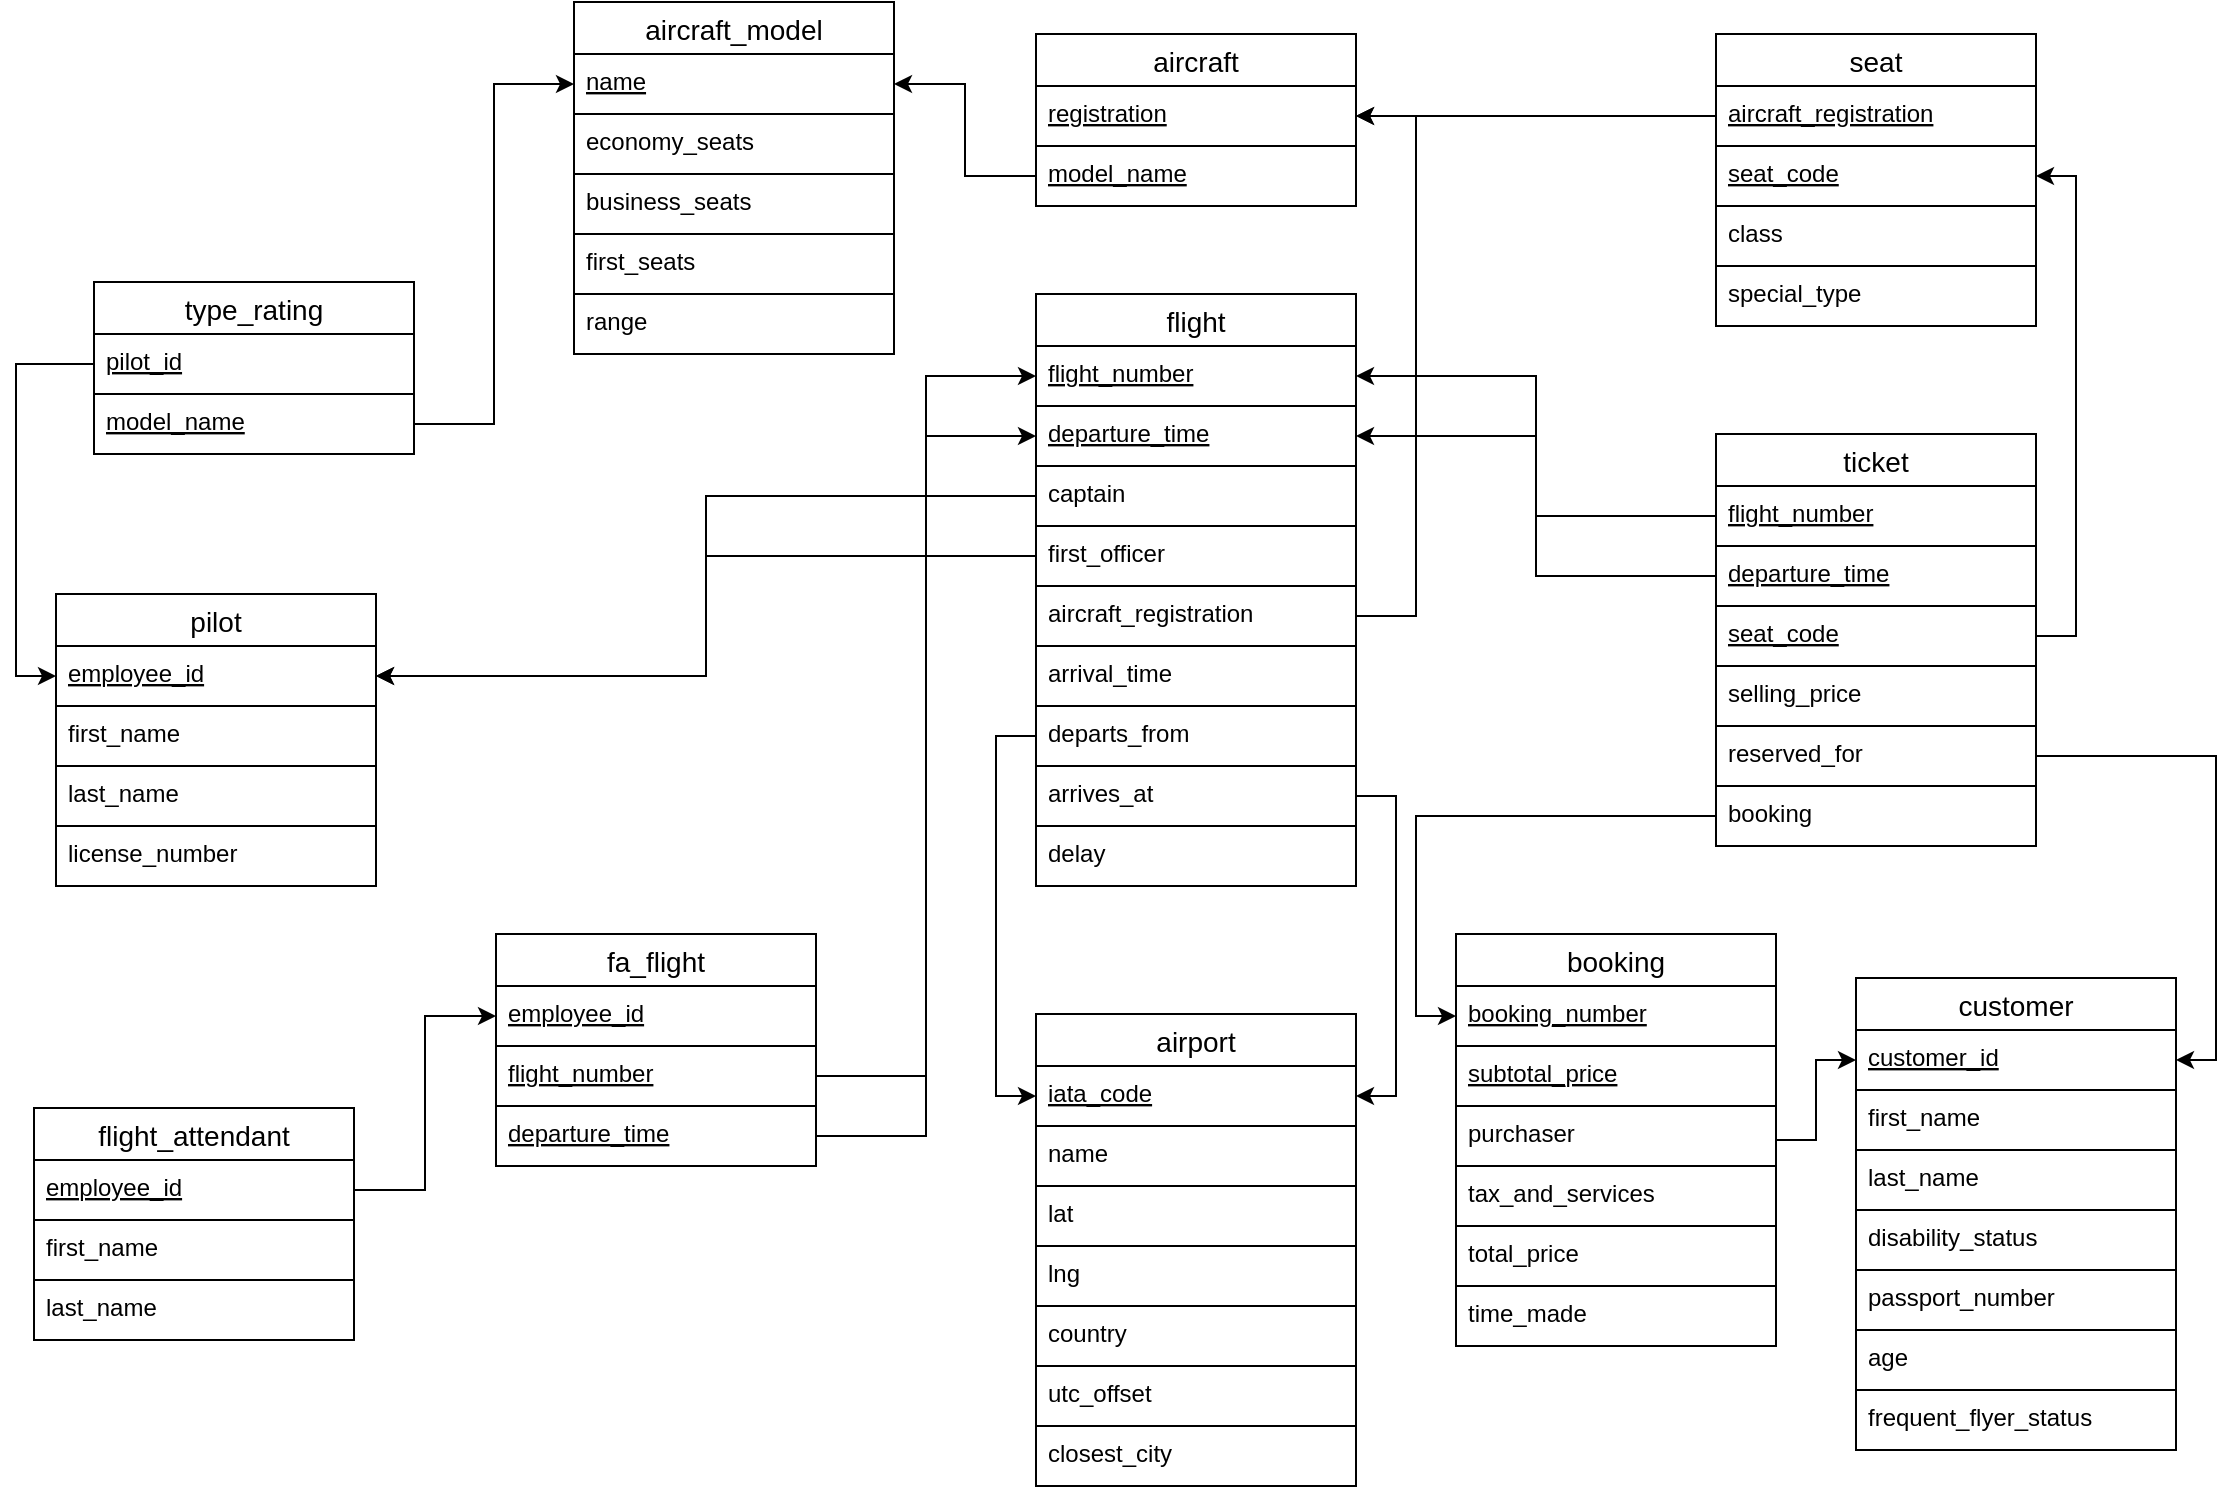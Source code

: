 <mxfile version="13.8.0" type="github">
  <diagram id="R2lEEEUBdFMjLlhIrx00" name="Page-1">
    <mxGraphModel dx="1209" dy="675" grid="1" gridSize="10" guides="1" tooltips="1" connect="1" arrows="1" fold="1" page="1" pageScale="1" pageWidth="1169" pageHeight="827" math="0" shadow="0" extFonts="Permanent Marker^https://fonts.googleapis.com/css?family=Permanent+Marker">
      <root>
        <mxCell id="0" />
        <mxCell id="1" parent="0" />
        <mxCell id="ANdxx_CYp_t5Oq0apcEf-58" style="edgeStyle=orthogonalEdgeStyle;rounded=0;orthogonalLoop=1;jettySize=auto;html=1;entryX=0;entryY=0.5;entryDx=0;entryDy=0;" parent="1" source="ANdxx_CYp_t5Oq0apcEf-32" target="ANdxx_CYp_t5Oq0apcEf-55" edge="1">
          <mxGeometry relative="1" as="geometry" />
        </mxCell>
        <mxCell id="ANdxx_CYp_t5Oq0apcEf-61" value="aircraft_model" style="swimlane;fontStyle=0;childLayout=stackLayout;horizontal=1;startSize=26;horizontalStack=0;resizeParent=1;resizeParentMax=0;resizeLast=0;collapsible=1;marginBottom=0;align=center;fontSize=14;" parent="1" vertex="1">
          <mxGeometry x="299" y="32" width="160" height="176" as="geometry" />
        </mxCell>
        <mxCell id="ANdxx_CYp_t5Oq0apcEf-62" value="name" style="text;fillColor=none;spacingLeft=4;spacingRight=4;overflow=hidden;rotatable=0;points=[[0,0.5],[1,0.5]];portConstraint=eastwest;fontSize=12;fontStyle=4;strokeColor=#000000;" parent="ANdxx_CYp_t5Oq0apcEf-61" vertex="1">
          <mxGeometry y="26" width="160" height="30" as="geometry" />
        </mxCell>
        <mxCell id="ANdxx_CYp_t5Oq0apcEf-63" value="economy_seats" style="text;fillColor=none;spacingLeft=4;spacingRight=4;overflow=hidden;rotatable=0;points=[[0,0.5],[1,0.5]];portConstraint=eastwest;fontSize=12;fontStyle=0;strokeColor=#000000;" parent="ANdxx_CYp_t5Oq0apcEf-61" vertex="1">
          <mxGeometry y="56" width="160" height="30" as="geometry" />
        </mxCell>
        <mxCell id="ANdxx_CYp_t5Oq0apcEf-65" value="business_seats" style="text;fillColor=none;spacingLeft=4;spacingRight=4;overflow=hidden;rotatable=0;points=[[0,0.5],[1,0.5]];portConstraint=eastwest;fontSize=12;strokeColor=#000000;" parent="ANdxx_CYp_t5Oq0apcEf-61" vertex="1">
          <mxGeometry y="86" width="160" height="30" as="geometry" />
        </mxCell>
        <mxCell id="ANdxx_CYp_t5Oq0apcEf-64" value="first_seats" style="text;fillColor=none;spacingLeft=4;spacingRight=4;overflow=hidden;rotatable=0;points=[[0,0.5],[1,0.5]];portConstraint=eastwest;fontSize=12;strokeColor=#000000;" parent="ANdxx_CYp_t5Oq0apcEf-61" vertex="1">
          <mxGeometry y="116" width="160" height="30" as="geometry" />
        </mxCell>
        <mxCell id="ANdxx_CYp_t5Oq0apcEf-66" value="range" style="text;fillColor=none;spacingLeft=4;spacingRight=4;overflow=hidden;rotatable=0;points=[[0,0.5],[1,0.5]];portConstraint=eastwest;fontSize=12;strokeColor=#000000;" parent="ANdxx_CYp_t5Oq0apcEf-61" vertex="1">
          <mxGeometry y="146" width="160" height="30" as="geometry" />
        </mxCell>
        <mxCell id="ANdxx_CYp_t5Oq0apcEf-31" value="flight_attendant" style="swimlane;fontStyle=0;childLayout=stackLayout;horizontal=1;startSize=26;horizontalStack=0;resizeParent=1;resizeParentMax=0;resizeLast=0;collapsible=1;marginBottom=0;align=center;fontSize=14;" parent="1" vertex="1">
          <mxGeometry x="29" y="585" width="160" height="116" as="geometry" />
        </mxCell>
        <mxCell id="ANdxx_CYp_t5Oq0apcEf-32" value="employee_id" style="text;fillColor=none;spacingLeft=4;spacingRight=4;overflow=hidden;rotatable=0;points=[[0,0.5],[1,0.5]];portConstraint=eastwest;fontSize=12;fontStyle=4;strokeColor=#000000;" parent="ANdxx_CYp_t5Oq0apcEf-31" vertex="1">
          <mxGeometry y="26" width="160" height="30" as="geometry" />
        </mxCell>
        <mxCell id="ANdxx_CYp_t5Oq0apcEf-33" value="first_name" style="text;fillColor=none;spacingLeft=4;spacingRight=4;overflow=hidden;rotatable=0;points=[[0,0.5],[1,0.5]];portConstraint=eastwest;fontSize=12;fontStyle=0;strokeColor=#000000;" parent="ANdxx_CYp_t5Oq0apcEf-31" vertex="1">
          <mxGeometry y="56" width="160" height="30" as="geometry" />
        </mxCell>
        <mxCell id="ANdxx_CYp_t5Oq0apcEf-34" value="last_name" style="text;fillColor=none;spacingLeft=4;spacingRight=4;overflow=hidden;rotatable=0;points=[[0,0.5],[1,0.5]];portConstraint=eastwest;fontSize=12;strokeColor=#000000;" parent="ANdxx_CYp_t5Oq0apcEf-31" vertex="1">
          <mxGeometry y="86" width="160" height="30" as="geometry" />
        </mxCell>
        <mxCell id="ANdxx_CYp_t5Oq0apcEf-67" style="edgeStyle=orthogonalEdgeStyle;rounded=0;orthogonalLoop=1;jettySize=auto;html=1;entryX=0;entryY=0.5;entryDx=0;entryDy=0;" parent="1" source="ANdxx_CYp_t5Oq0apcEf-56" target="ANdxx_CYp_t5Oq0apcEf-4" edge="1">
          <mxGeometry relative="1" as="geometry" />
        </mxCell>
        <mxCell id="ANdxx_CYp_t5Oq0apcEf-69" value="type_rating" style="swimlane;fontStyle=0;childLayout=stackLayout;horizontal=1;startSize=26;horizontalStack=0;resizeParent=1;resizeParentMax=0;resizeLast=0;collapsible=1;marginBottom=0;align=center;fontSize=14;" parent="1" vertex="1">
          <mxGeometry x="59" y="172" width="160" height="86" as="geometry" />
        </mxCell>
        <mxCell id="ANdxx_CYp_t5Oq0apcEf-70" value="pilot_id" style="text;fillColor=none;spacingLeft=4;spacingRight=4;overflow=hidden;rotatable=0;points=[[0,0.5],[1,0.5]];portConstraint=eastwest;fontSize=12;fontStyle=4;strokeColor=#000000;" parent="ANdxx_CYp_t5Oq0apcEf-69" vertex="1">
          <mxGeometry y="26" width="160" height="30" as="geometry" />
        </mxCell>
        <mxCell id="ANdxx_CYp_t5Oq0apcEf-71" value="model_name" style="text;fillColor=none;spacingLeft=4;spacingRight=4;overflow=hidden;rotatable=0;points=[[0,0.5],[1,0.5]];portConstraint=eastwest;fontSize=12;fontStyle=4;strokeColor=#000000;" parent="ANdxx_CYp_t5Oq0apcEf-69" vertex="1">
          <mxGeometry y="56" width="160" height="30" as="geometry" />
        </mxCell>
        <mxCell id="ANdxx_CYp_t5Oq0apcEf-73" style="edgeStyle=orthogonalEdgeStyle;rounded=0;orthogonalLoop=1;jettySize=auto;html=1;entryX=0;entryY=0.5;entryDx=0;entryDy=0;" parent="1" source="ANdxx_CYp_t5Oq0apcEf-70" target="ANdxx_CYp_t5Oq0apcEf-37" edge="1">
          <mxGeometry relative="1" as="geometry" />
        </mxCell>
        <mxCell id="ANdxx_CYp_t5Oq0apcEf-75" style="edgeStyle=orthogonalEdgeStyle;rounded=0;orthogonalLoop=1;jettySize=auto;html=1;entryX=0;entryY=0.5;entryDx=0;entryDy=0;" parent="1" source="ANdxx_CYp_t5Oq0apcEf-71" target="ANdxx_CYp_t5Oq0apcEf-62" edge="1">
          <mxGeometry relative="1" as="geometry" />
        </mxCell>
        <mxCell id="ANdxx_CYp_t5Oq0apcEf-36" value="pilot" style="swimlane;fontStyle=0;childLayout=stackLayout;horizontal=1;startSize=26;horizontalStack=0;resizeParent=1;resizeParentMax=0;resizeLast=0;collapsible=1;marginBottom=0;align=center;fontSize=14;" parent="1" vertex="1">
          <mxGeometry x="40" y="328" width="160" height="146" as="geometry" />
        </mxCell>
        <mxCell id="ANdxx_CYp_t5Oq0apcEf-37" value="employee_id" style="text;fillColor=none;spacingLeft=4;spacingRight=4;overflow=hidden;rotatable=0;points=[[0,0.5],[1,0.5]];portConstraint=eastwest;fontSize=12;fontStyle=4;strokeColor=#000000;" parent="ANdxx_CYp_t5Oq0apcEf-36" vertex="1">
          <mxGeometry y="26" width="160" height="30" as="geometry" />
        </mxCell>
        <mxCell id="ANdxx_CYp_t5Oq0apcEf-38" value="first_name" style="text;fillColor=none;spacingLeft=4;spacingRight=4;overflow=hidden;rotatable=0;points=[[0,0.5],[1,0.5]];portConstraint=eastwest;fontSize=12;fontStyle=0;strokeColor=#000000;" parent="ANdxx_CYp_t5Oq0apcEf-36" vertex="1">
          <mxGeometry y="56" width="160" height="30" as="geometry" />
        </mxCell>
        <mxCell id="ANdxx_CYp_t5Oq0apcEf-74" value="last_name" style="text;fillColor=none;spacingLeft=4;spacingRight=4;overflow=hidden;rotatable=0;points=[[0,0.5],[1,0.5]];portConstraint=eastwest;fontSize=12;strokeColor=#000000;" parent="ANdxx_CYp_t5Oq0apcEf-36" vertex="1">
          <mxGeometry y="86" width="160" height="30" as="geometry" />
        </mxCell>
        <mxCell id="ANdxx_CYp_t5Oq0apcEf-39" value="license_number" style="text;fillColor=none;spacingLeft=4;spacingRight=4;overflow=hidden;rotatable=0;points=[[0,0.5],[1,0.5]];portConstraint=eastwest;fontSize=12;strokeColor=#000000;" parent="ANdxx_CYp_t5Oq0apcEf-36" vertex="1">
          <mxGeometry y="116" width="160" height="30" as="geometry" />
        </mxCell>
        <mxCell id="ANdxx_CYp_t5Oq0apcEf-54" value="fa_flight" style="swimlane;fontStyle=0;childLayout=stackLayout;horizontal=1;startSize=26;horizontalStack=0;resizeParent=1;resizeParentMax=0;resizeLast=0;collapsible=1;marginBottom=0;align=center;fontSize=14;" parent="1" vertex="1">
          <mxGeometry x="260" y="498" width="160" height="116" as="geometry" />
        </mxCell>
        <mxCell id="ANdxx_CYp_t5Oq0apcEf-55" value="employee_id" style="text;fillColor=none;spacingLeft=4;spacingRight=4;overflow=hidden;rotatable=0;points=[[0,0.5],[1,0.5]];portConstraint=eastwest;fontSize=12;fontStyle=4;strokeColor=#000000;" parent="ANdxx_CYp_t5Oq0apcEf-54" vertex="1">
          <mxGeometry y="26" width="160" height="30" as="geometry" />
        </mxCell>
        <mxCell id="ANdxx_CYp_t5Oq0apcEf-56" value="flight_number" style="text;fillColor=none;spacingLeft=4;spacingRight=4;overflow=hidden;rotatable=0;points=[[0,0.5],[1,0.5]];portConstraint=eastwest;fontSize=12;fontStyle=4;strokeColor=#000000;" parent="ANdxx_CYp_t5Oq0apcEf-54" vertex="1">
          <mxGeometry y="56" width="160" height="30" as="geometry" />
        </mxCell>
        <mxCell id="ANdxx_CYp_t5Oq0apcEf-57" value="departure_time" style="text;fillColor=none;spacingLeft=4;spacingRight=4;overflow=hidden;rotatable=0;points=[[0,0.5],[1,0.5]];portConstraint=eastwest;fontSize=12;strokeColor=#000000;fontStyle=4" parent="ANdxx_CYp_t5Oq0apcEf-54" vertex="1">
          <mxGeometry y="86" width="160" height="30" as="geometry" />
        </mxCell>
        <mxCell id="ANdxx_CYp_t5Oq0apcEf-78" style="edgeStyle=orthogonalEdgeStyle;rounded=0;orthogonalLoop=1;jettySize=auto;html=1;entryX=0;entryY=0.5;entryDx=0;entryDy=0;" parent="1" source="ANdxx_CYp_t5Oq0apcEf-57" target="ANdxx_CYp_t5Oq0apcEf-5" edge="1">
          <mxGeometry relative="1" as="geometry" />
        </mxCell>
        <mxCell id="ANdxx_CYp_t5Oq0apcEf-83" style="edgeStyle=orthogonalEdgeStyle;rounded=0;orthogonalLoop=1;jettySize=auto;html=1;entryX=1;entryY=0.5;entryDx=0;entryDy=0;" parent="1" source="ANdxx_CYp_t5Oq0apcEf-82" target="ANdxx_CYp_t5Oq0apcEf-62" edge="1">
          <mxGeometry relative="1" as="geometry" />
        </mxCell>
        <mxCell id="ANdxx_CYp_t5Oq0apcEf-88" style="edgeStyle=orthogonalEdgeStyle;rounded=0;orthogonalLoop=1;jettySize=auto;html=1;entryX=1;entryY=0.5;entryDx=0;entryDy=0;" parent="1" source="ANdxx_CYp_t5Oq0apcEf-51" target="ANdxx_CYp_t5Oq0apcEf-37" edge="1">
          <mxGeometry relative="1" as="geometry" />
        </mxCell>
        <mxCell id="ANdxx_CYp_t5Oq0apcEf-89" style="edgeStyle=orthogonalEdgeStyle;rounded=0;orthogonalLoop=1;jettySize=auto;html=1;entryX=1;entryY=0.5;entryDx=0;entryDy=0;" parent="1" source="ANdxx_CYp_t5Oq0apcEf-50" target="ANdxx_CYp_t5Oq0apcEf-37" edge="1">
          <mxGeometry relative="1" as="geometry" />
        </mxCell>
        <mxCell id="ANdxx_CYp_t5Oq0apcEf-80" value="aircraft" style="swimlane;fontStyle=0;childLayout=stackLayout;horizontal=1;startSize=26;horizontalStack=0;resizeParent=1;resizeParentMax=0;resizeLast=0;collapsible=1;marginBottom=0;align=center;fontSize=14;" parent="1" vertex="1">
          <mxGeometry x="530" y="48" width="160" height="86" as="geometry" />
        </mxCell>
        <mxCell id="ANdxx_CYp_t5Oq0apcEf-81" value="registration" style="text;fillColor=none;spacingLeft=4;spacingRight=4;overflow=hidden;rotatable=0;points=[[0,0.5],[1,0.5]];portConstraint=eastwest;fontSize=12;fontStyle=4;strokeColor=#000000;" parent="ANdxx_CYp_t5Oq0apcEf-80" vertex="1">
          <mxGeometry y="26" width="160" height="30" as="geometry" />
        </mxCell>
        <mxCell id="ANdxx_CYp_t5Oq0apcEf-82" value="model_name" style="text;fillColor=none;spacingLeft=4;spacingRight=4;overflow=hidden;rotatable=0;points=[[0,0.5],[1,0.5]];portConstraint=eastwest;fontSize=12;fontStyle=4;strokeColor=#000000;" parent="ANdxx_CYp_t5Oq0apcEf-80" vertex="1">
          <mxGeometry y="56" width="160" height="30" as="geometry" />
        </mxCell>
        <mxCell id="ANdxx_CYp_t5Oq0apcEf-3" value="flight" style="swimlane;fontStyle=0;childLayout=stackLayout;horizontal=1;startSize=26;horizontalStack=0;resizeParent=1;resizeParentMax=0;resizeLast=0;collapsible=1;marginBottom=0;align=center;fontSize=14;" parent="1" vertex="1">
          <mxGeometry x="530" y="178" width="160" height="296" as="geometry" />
        </mxCell>
        <mxCell id="ANdxx_CYp_t5Oq0apcEf-4" value="flight_number" style="text;fillColor=none;spacingLeft=4;spacingRight=4;overflow=hidden;rotatable=0;points=[[0,0.5],[1,0.5]];portConstraint=eastwest;fontSize=12;fontStyle=4;strokeColor=#000000;" parent="ANdxx_CYp_t5Oq0apcEf-3" vertex="1">
          <mxGeometry y="26" width="160" height="30" as="geometry" />
        </mxCell>
        <mxCell id="ANdxx_CYp_t5Oq0apcEf-5" value="departure_time" style="text;fillColor=none;spacingLeft=4;spacingRight=4;overflow=hidden;rotatable=0;points=[[0,0.5],[1,0.5]];portConstraint=eastwest;fontSize=12;fontStyle=4;strokeColor=#000000;" parent="ANdxx_CYp_t5Oq0apcEf-3" vertex="1">
          <mxGeometry y="56" width="160" height="30" as="geometry" />
        </mxCell>
        <mxCell id="ANdxx_CYp_t5Oq0apcEf-51" value="captain" style="text;fillColor=none;spacingLeft=4;spacingRight=4;overflow=hidden;rotatable=0;points=[[0,0.5],[1,0.5]];portConstraint=eastwest;fontSize=12;strokeColor=#000000;" parent="ANdxx_CYp_t5Oq0apcEf-3" vertex="1">
          <mxGeometry y="86" width="160" height="30" as="geometry" />
        </mxCell>
        <mxCell id="ANdxx_CYp_t5Oq0apcEf-50" value="first_officer" style="text;fillColor=none;spacingLeft=4;spacingRight=4;overflow=hidden;rotatable=0;points=[[0,0.5],[1,0.5]];portConstraint=eastwest;fontSize=12;strokeColor=#000000;" parent="ANdxx_CYp_t5Oq0apcEf-3" vertex="1">
          <mxGeometry y="116" width="160" height="30" as="geometry" />
        </mxCell>
        <mxCell id="ANdxx_CYp_t5Oq0apcEf-9" value="aircraft_registration" style="text;fillColor=none;spacingLeft=4;spacingRight=4;overflow=hidden;rotatable=0;points=[[0,0.5],[1,0.5]];portConstraint=eastwest;fontSize=12;strokeColor=#000000;" parent="ANdxx_CYp_t5Oq0apcEf-3" vertex="1">
          <mxGeometry y="146" width="160" height="30" as="geometry" />
        </mxCell>
        <mxCell id="ANdxx_CYp_t5Oq0apcEf-7" value="arrival_time" style="text;fillColor=none;spacingLeft=4;spacingRight=4;overflow=hidden;rotatable=0;points=[[0,0.5],[1,0.5]];portConstraint=eastwest;fontSize=12;strokeColor=#000000;" parent="ANdxx_CYp_t5Oq0apcEf-3" vertex="1">
          <mxGeometry y="176" width="160" height="30" as="geometry" />
        </mxCell>
        <mxCell id="ANdxx_CYp_t5Oq0apcEf-8" value="departs_from" style="text;fillColor=none;spacingLeft=4;spacingRight=4;overflow=hidden;rotatable=0;points=[[0,0.5],[1,0.5]];portConstraint=eastwest;fontSize=12;strokeColor=#000000;" parent="ANdxx_CYp_t5Oq0apcEf-3" vertex="1">
          <mxGeometry y="206" width="160" height="30" as="geometry" />
        </mxCell>
        <mxCell id="ANdxx_CYp_t5Oq0apcEf-90" value="arrives_at" style="text;fillColor=none;spacingLeft=4;spacingRight=4;overflow=hidden;rotatable=0;points=[[0,0.5],[1,0.5]];portConstraint=eastwest;fontSize=12;strokeColor=#000000;" parent="ANdxx_CYp_t5Oq0apcEf-3" vertex="1">
          <mxGeometry y="236" width="160" height="30" as="geometry" />
        </mxCell>
        <mxCell id="ANdxx_CYp_t5Oq0apcEf-6" value="delay" style="text;fillColor=none;spacingLeft=4;spacingRight=4;overflow=hidden;rotatable=0;points=[[0,0.5],[1,0.5]];portConstraint=eastwest;fontSize=12;strokeColor=#000000;" parent="ANdxx_CYp_t5Oq0apcEf-3" vertex="1">
          <mxGeometry y="266" width="160" height="30" as="geometry" />
        </mxCell>
        <mxCell id="ANdxx_CYp_t5Oq0apcEf-96" style="edgeStyle=orthogonalEdgeStyle;rounded=0;orthogonalLoop=1;jettySize=auto;html=1;entryX=1;entryY=0.5;entryDx=0;entryDy=0;" parent="1" source="ANdxx_CYp_t5Oq0apcEf-9" target="ANdxx_CYp_t5Oq0apcEf-81" edge="1">
          <mxGeometry relative="1" as="geometry">
            <Array as="points">
              <mxPoint x="720" y="339" />
              <mxPoint x="720" y="89" />
            </Array>
          </mxGeometry>
        </mxCell>
        <mxCell id="ANdxx_CYp_t5Oq0apcEf-92" value="airport" style="swimlane;fontStyle=0;childLayout=stackLayout;horizontal=1;startSize=26;horizontalStack=0;resizeParent=1;resizeParentMax=0;resizeLast=0;collapsible=1;marginBottom=0;align=center;fontSize=14;" parent="1" vertex="1">
          <mxGeometry x="530" y="538" width="160" height="236" as="geometry" />
        </mxCell>
        <mxCell id="ANdxx_CYp_t5Oq0apcEf-93" value="iata_code" style="text;fillColor=none;spacingLeft=4;spacingRight=4;overflow=hidden;rotatable=0;points=[[0,0.5],[1,0.5]];portConstraint=eastwest;fontSize=12;fontStyle=4;strokeColor=#000000;" parent="ANdxx_CYp_t5Oq0apcEf-92" vertex="1">
          <mxGeometry y="26" width="160" height="30" as="geometry" />
        </mxCell>
        <mxCell id="ANdxx_CYp_t5Oq0apcEf-98" value="name" style="text;fillColor=none;spacingLeft=4;spacingRight=4;overflow=hidden;rotatable=0;points=[[0,0.5],[1,0.5]];portConstraint=eastwest;fontSize=12;strokeColor=#000000;fontStyle=0" parent="ANdxx_CYp_t5Oq0apcEf-92" vertex="1">
          <mxGeometry y="56" width="160" height="30" as="geometry" />
        </mxCell>
        <mxCell id="ANdxx_CYp_t5Oq0apcEf-99" value="lat" style="text;fillColor=none;spacingLeft=4;spacingRight=4;overflow=hidden;rotatable=0;points=[[0,0.5],[1,0.5]];portConstraint=eastwest;fontSize=12;strokeColor=#000000;fontStyle=0" parent="ANdxx_CYp_t5Oq0apcEf-92" vertex="1">
          <mxGeometry y="86" width="160" height="30" as="geometry" />
        </mxCell>
        <mxCell id="ANdxx_CYp_t5Oq0apcEf-100" value="lng" style="text;fillColor=none;spacingLeft=4;spacingRight=4;overflow=hidden;rotatable=0;points=[[0,0.5],[1,0.5]];portConstraint=eastwest;fontSize=12;strokeColor=#000000;fontStyle=0" parent="ANdxx_CYp_t5Oq0apcEf-92" vertex="1">
          <mxGeometry y="116" width="160" height="30" as="geometry" />
        </mxCell>
        <mxCell id="ANdxx_CYp_t5Oq0apcEf-101" value="country" style="text;fillColor=none;spacingLeft=4;spacingRight=4;overflow=hidden;rotatable=0;points=[[0,0.5],[1,0.5]];portConstraint=eastwest;fontSize=12;strokeColor=#000000;fontStyle=0" parent="ANdxx_CYp_t5Oq0apcEf-92" vertex="1">
          <mxGeometry y="146" width="160" height="30" as="geometry" />
        </mxCell>
        <mxCell id="ANdxx_CYp_t5Oq0apcEf-94" value="utc_offset" style="text;fillColor=none;spacingLeft=4;spacingRight=4;overflow=hidden;rotatable=0;points=[[0,0.5],[1,0.5]];portConstraint=eastwest;fontSize=12;fontStyle=0;strokeColor=#000000;" parent="ANdxx_CYp_t5Oq0apcEf-92" vertex="1">
          <mxGeometry y="176" width="160" height="30" as="geometry" />
        </mxCell>
        <mxCell id="ANdxx_CYp_t5Oq0apcEf-95" value="closest_city" style="text;fillColor=none;spacingLeft=4;spacingRight=4;overflow=hidden;rotatable=0;points=[[0,0.5],[1,0.5]];portConstraint=eastwest;fontSize=12;strokeColor=#000000;fontStyle=0" parent="ANdxx_CYp_t5Oq0apcEf-92" vertex="1">
          <mxGeometry y="206" width="160" height="30" as="geometry" />
        </mxCell>
        <mxCell id="ANdxx_CYp_t5Oq0apcEf-103" style="edgeStyle=orthogonalEdgeStyle;rounded=0;orthogonalLoop=1;jettySize=auto;html=1;entryX=0;entryY=0.5;entryDx=0;entryDy=0;" parent="1" source="ANdxx_CYp_t5Oq0apcEf-8" target="ANdxx_CYp_t5Oq0apcEf-93" edge="1">
          <mxGeometry relative="1" as="geometry" />
        </mxCell>
        <mxCell id="ANdxx_CYp_t5Oq0apcEf-105" value="seat" style="swimlane;fontStyle=0;childLayout=stackLayout;horizontal=1;startSize=26;horizontalStack=0;resizeParent=1;resizeParentMax=0;resizeLast=0;collapsible=1;marginBottom=0;align=center;fontSize=14;" parent="1" vertex="1">
          <mxGeometry x="870" y="48" width="160" height="146" as="geometry" />
        </mxCell>
        <mxCell id="ANdxx_CYp_t5Oq0apcEf-106" value="aircraft_registration" style="text;fillColor=none;spacingLeft=4;spacingRight=4;overflow=hidden;rotatable=0;points=[[0,0.5],[1,0.5]];portConstraint=eastwest;fontSize=12;fontStyle=4;strokeColor=#000000;" parent="ANdxx_CYp_t5Oq0apcEf-105" vertex="1">
          <mxGeometry y="26" width="160" height="30" as="geometry" />
        </mxCell>
        <mxCell id="ANdxx_CYp_t5Oq0apcEf-107" value="seat_code" style="text;fillColor=none;spacingLeft=4;spacingRight=4;overflow=hidden;rotatable=0;points=[[0,0.5],[1,0.5]];portConstraint=eastwest;fontSize=12;fontStyle=4;strokeColor=#000000;" parent="ANdxx_CYp_t5Oq0apcEf-105" vertex="1">
          <mxGeometry y="56" width="160" height="30" as="geometry" />
        </mxCell>
        <mxCell id="ANdxx_CYp_t5Oq0apcEf-110" value="class" style="text;fillColor=none;spacingLeft=4;spacingRight=4;overflow=hidden;rotatable=0;points=[[0,0.5],[1,0.5]];portConstraint=eastwest;fontSize=12;strokeColor=#000000;fontStyle=0" parent="ANdxx_CYp_t5Oq0apcEf-105" vertex="1">
          <mxGeometry y="86" width="160" height="30" as="geometry" />
        </mxCell>
        <mxCell id="ANdxx_CYp_t5Oq0apcEf-109" value="special_type" style="text;fillColor=none;spacingLeft=4;spacingRight=4;overflow=hidden;rotatable=0;points=[[0,0.5],[1,0.5]];portConstraint=eastwest;fontSize=12;strokeColor=#000000;fontStyle=0" parent="ANdxx_CYp_t5Oq0apcEf-105" vertex="1">
          <mxGeometry y="116" width="160" height="30" as="geometry" />
        </mxCell>
        <mxCell id="ANdxx_CYp_t5Oq0apcEf-111" style="edgeStyle=orthogonalEdgeStyle;rounded=0;orthogonalLoop=1;jettySize=auto;html=1;" parent="1" source="ANdxx_CYp_t5Oq0apcEf-106" target="ANdxx_CYp_t5Oq0apcEf-81" edge="1">
          <mxGeometry relative="1" as="geometry" />
        </mxCell>
        <mxCell id="ANdxx_CYp_t5Oq0apcEf-118" style="edgeStyle=orthogonalEdgeStyle;rounded=0;orthogonalLoop=1;jettySize=auto;html=1;entryX=1;entryY=0.5;entryDx=0;entryDy=0;" parent="1" source="ANdxx_CYp_t5Oq0apcEf-114" target="ANdxx_CYp_t5Oq0apcEf-4" edge="1">
          <mxGeometry relative="1" as="geometry" />
        </mxCell>
        <mxCell id="ANdxx_CYp_t5Oq0apcEf-119" style="edgeStyle=orthogonalEdgeStyle;rounded=0;orthogonalLoop=1;jettySize=auto;html=1;entryX=1;entryY=0.5;entryDx=0;entryDy=0;" parent="1" source="ANdxx_CYp_t5Oq0apcEf-115" target="ANdxx_CYp_t5Oq0apcEf-5" edge="1">
          <mxGeometry relative="1" as="geometry" />
        </mxCell>
        <mxCell id="ANdxx_CYp_t5Oq0apcEf-113" value="ticket" style="swimlane;fontStyle=0;childLayout=stackLayout;horizontal=1;startSize=26;horizontalStack=0;resizeParent=1;resizeParentMax=0;resizeLast=0;collapsible=1;marginBottom=0;align=center;fontSize=14;" parent="1" vertex="1">
          <mxGeometry x="870" y="248" width="160" height="206" as="geometry" />
        </mxCell>
        <mxCell id="ANdxx_CYp_t5Oq0apcEf-114" value="flight_number" style="text;fillColor=none;spacingLeft=4;spacingRight=4;overflow=hidden;rotatable=0;points=[[0,0.5],[1,0.5]];portConstraint=eastwest;fontSize=12;fontStyle=4;strokeColor=#000000;" parent="ANdxx_CYp_t5Oq0apcEf-113" vertex="1">
          <mxGeometry y="26" width="160" height="30" as="geometry" />
        </mxCell>
        <mxCell id="ANdxx_CYp_t5Oq0apcEf-115" value="departure_time" style="text;fillColor=none;spacingLeft=4;spacingRight=4;overflow=hidden;rotatable=0;points=[[0,0.5],[1,0.5]];portConstraint=eastwest;fontSize=12;fontStyle=4;strokeColor=#000000;" parent="ANdxx_CYp_t5Oq0apcEf-113" vertex="1">
          <mxGeometry y="56" width="160" height="30" as="geometry" />
        </mxCell>
        <mxCell id="ANdxx_CYp_t5Oq0apcEf-116" value="seat_code" style="text;fillColor=none;spacingLeft=4;spacingRight=4;overflow=hidden;rotatable=0;points=[[0,0.5],[1,0.5]];portConstraint=eastwest;fontSize=12;strokeColor=#000000;fontStyle=4" parent="ANdxx_CYp_t5Oq0apcEf-113" vertex="1">
          <mxGeometry y="86" width="160" height="30" as="geometry" />
        </mxCell>
        <mxCell id="ANdxx_CYp_t5Oq0apcEf-117" value="selling_price" style="text;fillColor=none;spacingLeft=4;spacingRight=4;overflow=hidden;rotatable=0;points=[[0,0.5],[1,0.5]];portConstraint=eastwest;fontSize=12;strokeColor=#000000;fontStyle=0" parent="ANdxx_CYp_t5Oq0apcEf-113" vertex="1">
          <mxGeometry y="116" width="160" height="30" as="geometry" />
        </mxCell>
        <mxCell id="i4T6Qt0vwudnRXdPJypY-2" value="reserved_for" style="text;fillColor=none;spacingLeft=4;spacingRight=4;overflow=hidden;rotatable=0;points=[[0,0.5],[1,0.5]];portConstraint=eastwest;fontSize=12;strokeColor=#000000;fontStyle=0" parent="ANdxx_CYp_t5Oq0apcEf-113" vertex="1">
          <mxGeometry y="146" width="160" height="30" as="geometry" />
        </mxCell>
        <mxCell id="ANdxx_CYp_t5Oq0apcEf-130" value="booking" style="text;fillColor=none;spacingLeft=4;spacingRight=4;overflow=hidden;rotatable=0;points=[[0,0.5],[1,0.5]];portConstraint=eastwest;fontSize=12;strokeColor=#000000;fontStyle=0" parent="ANdxx_CYp_t5Oq0apcEf-113" vertex="1">
          <mxGeometry y="176" width="160" height="30" as="geometry" />
        </mxCell>
        <mxCell id="ANdxx_CYp_t5Oq0apcEf-123" style="edgeStyle=orthogonalEdgeStyle;rounded=0;orthogonalLoop=1;jettySize=auto;html=1;entryX=1;entryY=0.5;entryDx=0;entryDy=0;" parent="1" source="ANdxx_CYp_t5Oq0apcEf-116" target="ANdxx_CYp_t5Oq0apcEf-107" edge="1">
          <mxGeometry relative="1" as="geometry">
            <Array as="points">
              <mxPoint x="1050" y="349" />
              <mxPoint x="1050" y="119" />
            </Array>
          </mxGeometry>
        </mxCell>
        <mxCell id="ANdxx_CYp_t5Oq0apcEf-131" style="edgeStyle=orthogonalEdgeStyle;rounded=0;orthogonalLoop=1;jettySize=auto;html=1;entryX=0;entryY=0.5;entryDx=0;entryDy=0;" parent="1" source="ANdxx_CYp_t5Oq0apcEf-130" target="ANdxx_CYp_t5Oq0apcEf-126" edge="1">
          <mxGeometry relative="1" as="geometry" />
        </mxCell>
        <mxCell id="ANdxx_CYp_t5Oq0apcEf-144" style="edgeStyle=orthogonalEdgeStyle;rounded=0;orthogonalLoop=1;jettySize=auto;html=1;entryX=0;entryY=0.5;entryDx=0;entryDy=0;" parent="1" source="ANdxx_CYp_t5Oq0apcEf-125" target="ANdxx_CYp_t5Oq0apcEf-138" edge="1">
          <mxGeometry relative="1" as="geometry" />
        </mxCell>
        <mxCell id="ANdxx_CYp_t5Oq0apcEf-137" value="customer" style="swimlane;fontStyle=0;childLayout=stackLayout;horizontal=1;startSize=26;horizontalStack=0;resizeParent=1;resizeParentMax=0;resizeLast=0;collapsible=1;marginBottom=0;align=center;fontSize=14;" parent="1" vertex="1">
          <mxGeometry x="940" y="520" width="160" height="236" as="geometry" />
        </mxCell>
        <mxCell id="ANdxx_CYp_t5Oq0apcEf-138" value="customer_id" style="text;fillColor=none;spacingLeft=4;spacingRight=4;overflow=hidden;rotatable=0;points=[[0,0.5],[1,0.5]];portConstraint=eastwest;fontSize=12;fontStyle=4;strokeColor=#000000;" parent="ANdxx_CYp_t5Oq0apcEf-137" vertex="1">
          <mxGeometry y="26" width="160" height="30" as="geometry" />
        </mxCell>
        <mxCell id="ANdxx_CYp_t5Oq0apcEf-139" value="first_name" style="text;fillColor=none;spacingLeft=4;spacingRight=4;overflow=hidden;rotatable=0;points=[[0,0.5],[1,0.5]];portConstraint=eastwest;fontSize=12;fontStyle=0;strokeColor=#000000;" parent="ANdxx_CYp_t5Oq0apcEf-137" vertex="1">
          <mxGeometry y="56" width="160" height="30" as="geometry" />
        </mxCell>
        <mxCell id="ANdxx_CYp_t5Oq0apcEf-140" value="last_name" style="text;fillColor=none;spacingLeft=4;spacingRight=4;overflow=hidden;rotatable=0;points=[[0,0.5],[1,0.5]];portConstraint=eastwest;fontSize=12;strokeColor=#000000;fontStyle=0" parent="ANdxx_CYp_t5Oq0apcEf-137" vertex="1">
          <mxGeometry y="86" width="160" height="30" as="geometry" />
        </mxCell>
        <mxCell id="ANdxx_CYp_t5Oq0apcEf-147" value="disability_status" style="text;fillColor=none;spacingLeft=4;spacingRight=4;overflow=hidden;rotatable=0;points=[[0,0.5],[1,0.5]];portConstraint=eastwest;fontSize=12;strokeColor=#000000;fontStyle=0" parent="ANdxx_CYp_t5Oq0apcEf-137" vertex="1">
          <mxGeometry y="116" width="160" height="30" as="geometry" />
        </mxCell>
        <mxCell id="ANdxx_CYp_t5Oq0apcEf-145" value="passport_number" style="text;fillColor=none;spacingLeft=4;spacingRight=4;overflow=hidden;rotatable=0;points=[[0,0.5],[1,0.5]];portConstraint=eastwest;fontSize=12;strokeColor=#000000;fontStyle=0" parent="ANdxx_CYp_t5Oq0apcEf-137" vertex="1">
          <mxGeometry y="146" width="160" height="30" as="geometry" />
        </mxCell>
        <mxCell id="ANdxx_CYp_t5Oq0apcEf-148" value="age" style="text;fillColor=none;spacingLeft=4;spacingRight=4;overflow=hidden;rotatable=0;points=[[0,0.5],[1,0.5]];portConstraint=eastwest;fontSize=12;strokeColor=#000000;fontStyle=0" parent="ANdxx_CYp_t5Oq0apcEf-137" vertex="1">
          <mxGeometry y="176" width="160" height="30" as="geometry" />
        </mxCell>
        <mxCell id="ANdxx_CYp_t5Oq0apcEf-141" value="frequent_flyer_status" style="text;fillColor=none;spacingLeft=4;spacingRight=4;overflow=hidden;rotatable=0;points=[[0,0.5],[1,0.5]];portConstraint=eastwest;fontSize=12;strokeColor=#000000;fontStyle=0" parent="ANdxx_CYp_t5Oq0apcEf-137" vertex="1">
          <mxGeometry y="206" width="160" height="30" as="geometry" />
        </mxCell>
        <mxCell id="i4T6Qt0vwudnRXdPJypY-1" style="edgeStyle=orthogonalEdgeStyle;rounded=0;orthogonalLoop=1;jettySize=auto;html=1;entryX=1;entryY=0.5;entryDx=0;entryDy=0;" parent="1" source="ANdxx_CYp_t5Oq0apcEf-90" target="ANdxx_CYp_t5Oq0apcEf-93" edge="1">
          <mxGeometry relative="1" as="geometry">
            <Array as="points">
              <mxPoint x="710" y="429" />
              <mxPoint x="710" y="579" />
            </Array>
          </mxGeometry>
        </mxCell>
        <mxCell id="ANdxx_CYp_t5Oq0apcEf-125" value="booking" style="swimlane;fontStyle=0;childLayout=stackLayout;horizontal=1;startSize=26;horizontalStack=0;resizeParent=1;resizeParentMax=0;resizeLast=0;collapsible=1;marginBottom=0;align=center;fontSize=14;" parent="1" vertex="1">
          <mxGeometry x="740" y="498" width="160" height="206" as="geometry" />
        </mxCell>
        <mxCell id="ANdxx_CYp_t5Oq0apcEf-126" value="booking_number" style="text;fillColor=none;spacingLeft=4;spacingRight=4;overflow=hidden;rotatable=0;points=[[0,0.5],[1,0.5]];portConstraint=eastwest;fontSize=12;fontStyle=4;strokeColor=#000000;" parent="ANdxx_CYp_t5Oq0apcEf-125" vertex="1">
          <mxGeometry y="26" width="160" height="30" as="geometry" />
        </mxCell>
        <mxCell id="ANdxx_CYp_t5Oq0apcEf-127" value="subtotal_price" style="text;fillColor=none;spacingLeft=4;spacingRight=4;overflow=hidden;rotatable=0;points=[[0,0.5],[1,0.5]];portConstraint=eastwest;fontSize=12;fontStyle=4;strokeColor=#000000;" parent="ANdxx_CYp_t5Oq0apcEf-125" vertex="1">
          <mxGeometry y="56" width="160" height="30" as="geometry" />
        </mxCell>
        <mxCell id="ANdxx_CYp_t5Oq0apcEf-142" value="purchaser" style="text;fillColor=none;spacingLeft=4;spacingRight=4;overflow=hidden;rotatable=0;points=[[0,0.5],[1,0.5]];portConstraint=eastwest;fontSize=12;strokeColor=#000000;fontStyle=0" parent="ANdxx_CYp_t5Oq0apcEf-125" vertex="1">
          <mxGeometry y="86" width="160" height="30" as="geometry" />
        </mxCell>
        <mxCell id="ANdxx_CYp_t5Oq0apcEf-129" value="tax_and_services" style="text;fillColor=none;spacingLeft=4;spacingRight=4;overflow=hidden;rotatable=0;points=[[0,0.5],[1,0.5]];portConstraint=eastwest;fontSize=12;strokeColor=#000000;fontStyle=0" parent="ANdxx_CYp_t5Oq0apcEf-125" vertex="1">
          <mxGeometry y="116" width="160" height="30" as="geometry" />
        </mxCell>
        <mxCell id="ANdxx_CYp_t5Oq0apcEf-128" value="total_price" style="text;fillColor=none;spacingLeft=4;spacingRight=4;overflow=hidden;rotatable=0;points=[[0,0.5],[1,0.5]];portConstraint=eastwest;fontSize=12;strokeColor=#000000;fontStyle=0" parent="ANdxx_CYp_t5Oq0apcEf-125" vertex="1">
          <mxGeometry y="146" width="160" height="30" as="geometry" />
        </mxCell>
        <mxCell id="ANdxx_CYp_t5Oq0apcEf-143" value="time_made" style="text;fillColor=none;spacingLeft=4;spacingRight=4;overflow=hidden;rotatable=0;points=[[0,0.5],[1,0.5]];portConstraint=eastwest;fontSize=12;strokeColor=#000000;fontStyle=0" parent="ANdxx_CYp_t5Oq0apcEf-125" vertex="1">
          <mxGeometry y="176" width="160" height="30" as="geometry" />
        </mxCell>
        <mxCell id="i4T6Qt0vwudnRXdPJypY-4" style="edgeStyle=orthogonalEdgeStyle;rounded=0;orthogonalLoop=1;jettySize=auto;html=1;entryX=1;entryY=0.5;entryDx=0;entryDy=0;" parent="1" source="i4T6Qt0vwudnRXdPJypY-2" target="ANdxx_CYp_t5Oq0apcEf-138" edge="1">
          <mxGeometry relative="1" as="geometry" />
        </mxCell>
      </root>
    </mxGraphModel>
  </diagram>
</mxfile>
